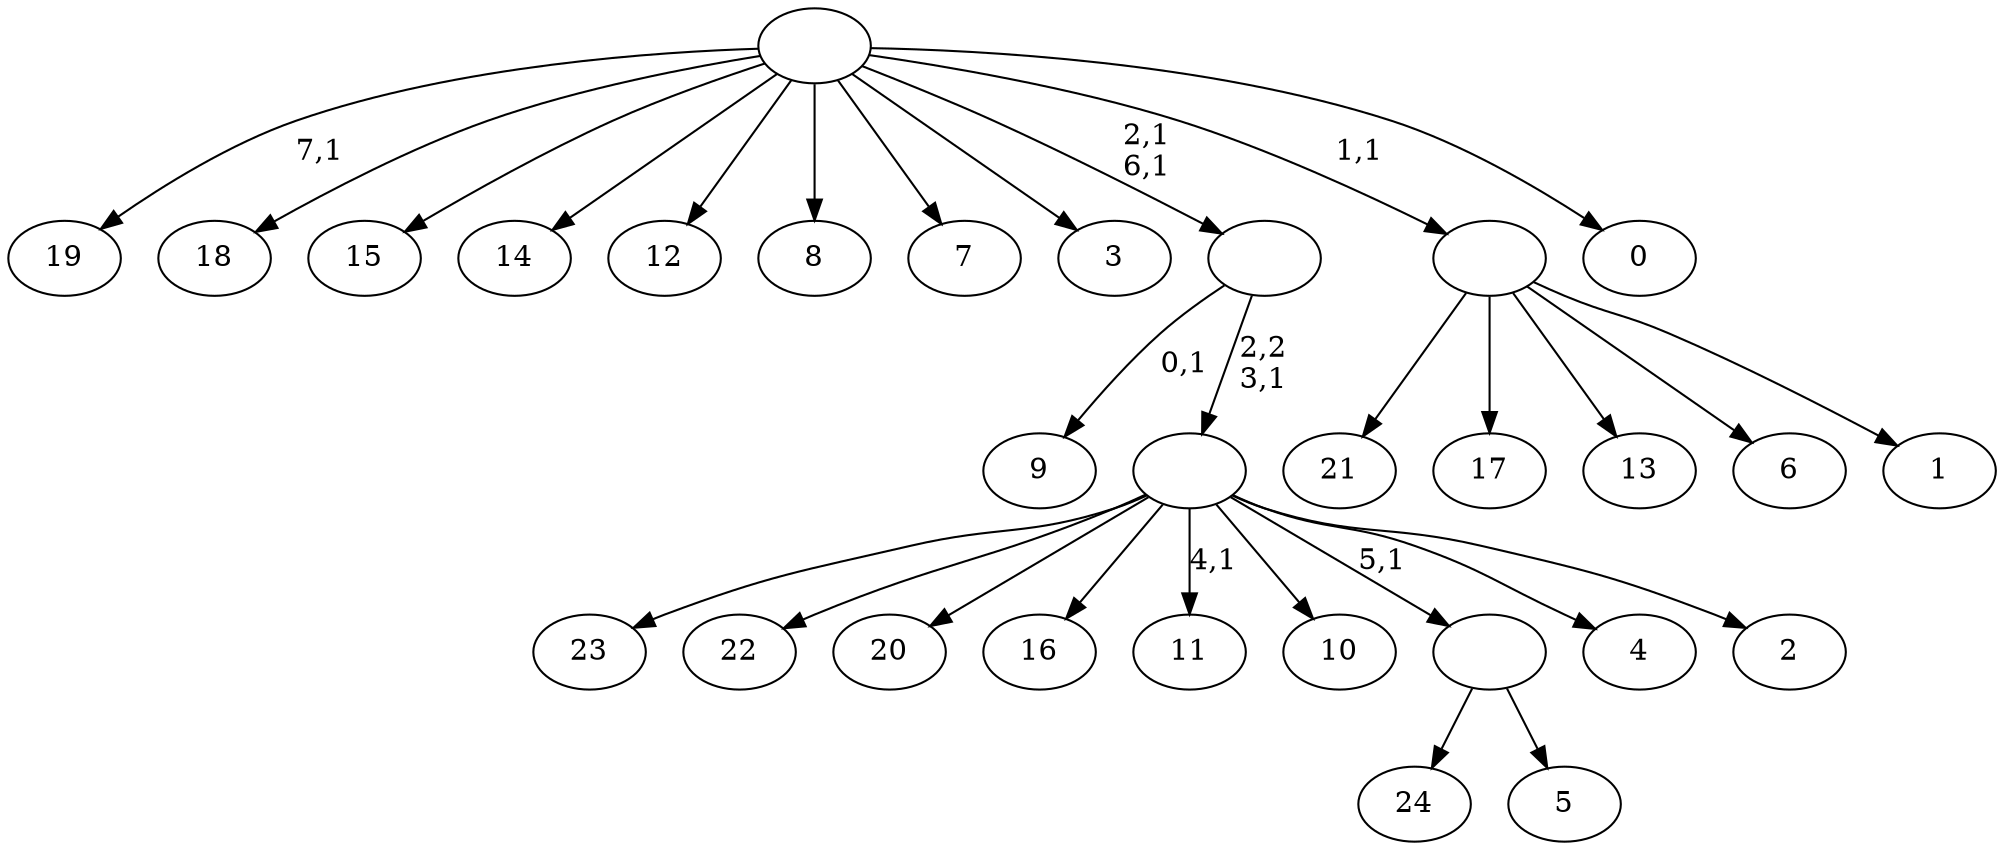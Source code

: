 digraph T {
	33 [label="24"]
	32 [label="23"]
	31 [label="22"]
	30 [label="21"]
	29 [label="20"]
	28 [label="19"]
	26 [label="18"]
	25 [label="17"]
	24 [label="16"]
	23 [label="15"]
	22 [label="14"]
	21 [label="13"]
	20 [label="12"]
	19 [label="11"]
	17 [label="10"]
	16 [label="9"]
	14 [label="8"]
	13 [label="7"]
	12 [label="6"]
	11 [label="5"]
	10 [label=""]
	9 [label="4"]
	8 [label="3"]
	7 [label="2"]
	6 [label=""]
	5 [label=""]
	3 [label="1"]
	2 [label=""]
	1 [label="0"]
	0 [label=""]
	10 -> 33 [label=""]
	10 -> 11 [label=""]
	6 -> 19 [label="4,1"]
	6 -> 32 [label=""]
	6 -> 31 [label=""]
	6 -> 29 [label=""]
	6 -> 24 [label=""]
	6 -> 17 [label=""]
	6 -> 10 [label="5,1"]
	6 -> 9 [label=""]
	6 -> 7 [label=""]
	5 -> 16 [label="0,1"]
	5 -> 6 [label="2,2\n3,1"]
	2 -> 30 [label=""]
	2 -> 25 [label=""]
	2 -> 21 [label=""]
	2 -> 12 [label=""]
	2 -> 3 [label=""]
	0 -> 5 [label="2,1\n6,1"]
	0 -> 28 [label="7,1"]
	0 -> 26 [label=""]
	0 -> 23 [label=""]
	0 -> 22 [label=""]
	0 -> 20 [label=""]
	0 -> 14 [label=""]
	0 -> 13 [label=""]
	0 -> 8 [label=""]
	0 -> 2 [label="1,1"]
	0 -> 1 [label=""]
}
